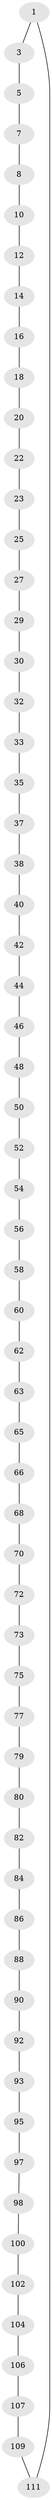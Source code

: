 // original degree distribution, {2: 1.0}
// Generated by graph-tools (version 1.1) at 2025/11/02/27/25 16:11:40]
// undirected, 62 vertices, 62 edges
graph export_dot {
graph [start="1"]
  node [color=gray90,style=filled];
  1 [super="+2"];
  3 [super="+4"];
  5 [super="+6"];
  7;
  8 [super="+9"];
  10 [super="+11"];
  12 [super="+13"];
  14 [super="+15"];
  16 [super="+17"];
  18 [super="+19"];
  20 [super="+21"];
  22;
  23 [super="+24"];
  25 [super="+26"];
  27 [super="+28"];
  29;
  30 [super="+31"];
  32;
  33 [super="+34"];
  35 [super="+36"];
  37;
  38 [super="+39"];
  40 [super="+41"];
  42 [super="+43"];
  44 [super="+45"];
  46 [super="+47"];
  48 [super="+49"];
  50 [super="+51"];
  52 [super="+53"];
  54 [super="+55"];
  56 [super="+57"];
  58 [super="+59"];
  60 [super="+61"];
  62;
  63 [super="+64"];
  65;
  66 [super="+67"];
  68 [super="+69"];
  70 [super="+71"];
  72;
  73 [super="+74"];
  75 [super="+76"];
  77 [super="+78"];
  79;
  80 [super="+81"];
  82 [super="+83"];
  84 [super="+85"];
  86 [super="+87"];
  88 [super="+89"];
  90 [super="+91"];
  92;
  93 [super="+94"];
  95 [super="+96"];
  97;
  98 [super="+99"];
  100 [super="+101"];
  102 [super="+103"];
  104 [super="+105"];
  106;
  107 [super="+108"];
  109 [super="+110"];
  111 [super="+112"];
  1 -- 3;
  1 -- 111;
  3 -- 5;
  5 -- 7;
  7 -- 8;
  8 -- 10;
  10 -- 12;
  12 -- 14;
  14 -- 16;
  16 -- 18;
  18 -- 20;
  20 -- 22;
  22 -- 23;
  23 -- 25;
  25 -- 27;
  27 -- 29;
  29 -- 30;
  30 -- 32;
  32 -- 33;
  33 -- 35;
  35 -- 37;
  37 -- 38;
  38 -- 40;
  40 -- 42;
  42 -- 44;
  44 -- 46;
  46 -- 48;
  48 -- 50;
  50 -- 52;
  52 -- 54;
  54 -- 56;
  56 -- 58;
  58 -- 60;
  60 -- 62;
  62 -- 63;
  63 -- 65;
  65 -- 66;
  66 -- 68;
  68 -- 70;
  70 -- 72;
  72 -- 73;
  73 -- 75;
  75 -- 77;
  77 -- 79;
  79 -- 80;
  80 -- 82;
  82 -- 84;
  84 -- 86;
  86 -- 88;
  88 -- 90;
  90 -- 92;
  92 -- 93;
  93 -- 95;
  95 -- 97;
  97 -- 98;
  98 -- 100;
  100 -- 102;
  102 -- 104;
  104 -- 106;
  106 -- 107;
  107 -- 109;
  109 -- 111;
}
